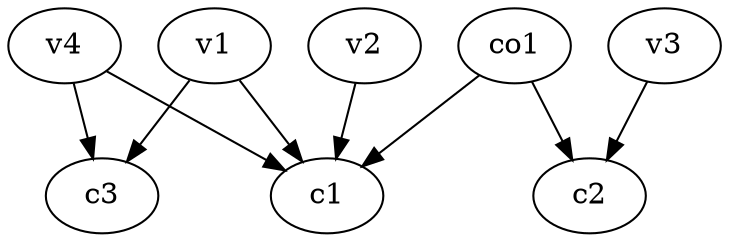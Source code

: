 strict digraph  {
c1;
c2;
c3;
v1;
v2;
v3;
v4;
co1;
v1 -> c1  [weight=1];
v1 -> c3  [weight=1];
v2 -> c1  [weight=1];
v3 -> c2  [weight=1];
v4 -> c1  [weight=1];
v4 -> c3  [weight=1];
co1 -> c1  [weight=1];
co1 -> c2  [weight=1];
}
